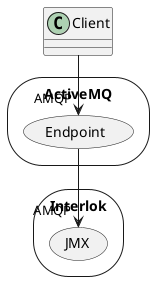 ```plantuml
@startuml
storage ActiveMQ {
usecase Endpoint[
Endpoint
]
}

storage Interlok {
usecase JMX [
JMX
]
}

Client --> "AMQP" Endpoint
Endpoint --> "AMQP" JMX
@enduml
```
